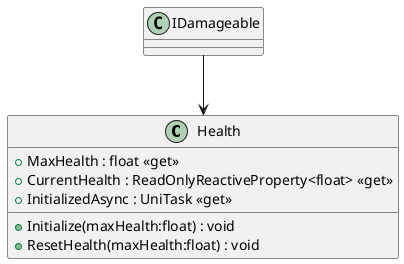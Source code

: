 @startuml
class Health {
    + MaxHealth : float <<get>>
    + CurrentHealth : ReadOnlyReactiveProperty<float> <<get>>
    + InitializedAsync : UniTask <<get>>
    + Initialize(maxHealth:float) : void
    + ResetHealth(maxHealth:float) : void
}
IDamageable --> Health
@enduml
